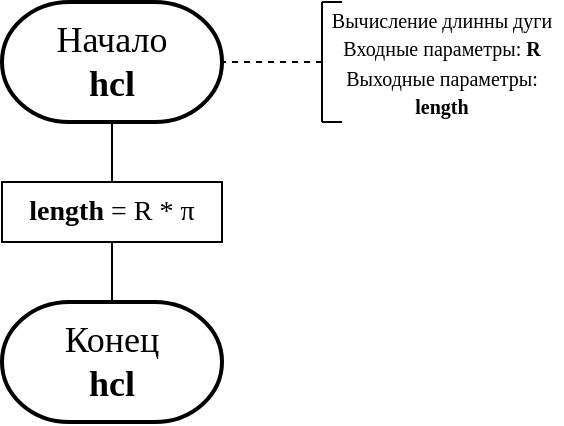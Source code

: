 <mxfile version="21.6.8" type="device">
  <diagram name="Page-1" id="74e2e168-ea6b-b213-b513-2b3c1d86103e">
    <mxGraphModel dx="675" dy="454" grid="1" gridSize="10" guides="0" tooltips="1" connect="1" arrows="0" fold="1" page="1" pageScale="1" pageWidth="827" pageHeight="1169" background="none" math="0" shadow="0">
      <root>
        <mxCell id="0" />
        <mxCell id="1" parent="0" />
        <mxCell id="4oTWKZa-oMYPQXvp2SXr-9" value="&lt;font style=&quot;font-size: 18px;&quot;&gt;Начало&lt;br style=&quot;&quot;&gt;&lt;b style=&quot;&quot;&gt;hcl&lt;/b&gt;&lt;/font&gt;" style="strokeWidth=2;html=1;shape=mxgraph.flowchart.terminator;whiteSpace=wrap;rounded=1;strokeColor=default;fontFamily=Times New Roman;fontSize=14;fontColor=#000000;fillColor=none;labelBackgroundColor=none;labelBorderColor=none;" parent="1" vertex="1">
          <mxGeometry x="360" y="80" width="110" height="60" as="geometry" />
        </mxCell>
        <mxCell id="4oTWKZa-oMYPQXvp2SXr-14" value="&lt;font style=&quot;font-size: 14px;&quot;&gt;&lt;b&gt;length&amp;nbsp;&lt;/b&gt;= R *&amp;nbsp;&lt;/font&gt;π" style="rounded=0;whiteSpace=wrap;html=1;strokeColor=default;fontFamily=Times New Roman;fontSize=14;fontColor=#000000;fillColor=none;labelBackgroundColor=none;labelBorderColor=none;" parent="1" vertex="1">
          <mxGeometry x="360" y="170" width="110" height="30" as="geometry" />
        </mxCell>
        <mxCell id="iBWXFEtvxGumeE3fWOg8-2" value="&lt;font style=&quot;font-size: 18px;&quot;&gt;Конец&lt;br style=&quot;&quot;&gt;&lt;b style=&quot;&quot;&gt;hcl&lt;/b&gt;&lt;/font&gt;" style="strokeWidth=2;html=1;shape=mxgraph.flowchart.terminator;whiteSpace=wrap;rounded=1;strokeColor=default;fontFamily=Times New Roman;fontSize=14;fontColor=#000000;fillColor=none;labelBackgroundColor=none;labelBorderColor=none;" parent="1" vertex="1">
          <mxGeometry x="360" y="230" width="110" height="60" as="geometry" />
        </mxCell>
        <mxCell id="knSL9QU_Ydm_A3Gq9NfB-1" value="" style="endArrow=none;html=1;rounded=0;entryX=0.5;entryY=1;entryDx=0;entryDy=0;entryPerimeter=0;exitX=0.5;exitY=0;exitDx=0;exitDy=0;" edge="1" parent="1" source="4oTWKZa-oMYPQXvp2SXr-14" target="4oTWKZa-oMYPQXvp2SXr-9">
          <mxGeometry width="50" height="50" relative="1" as="geometry">
            <mxPoint x="390" y="260" as="sourcePoint" />
            <mxPoint x="500" y="130" as="targetPoint" />
          </mxGeometry>
        </mxCell>
        <mxCell id="knSL9QU_Ydm_A3Gq9NfB-2" value="" style="endArrow=none;html=1;rounded=0;entryX=0.5;entryY=1;entryDx=0;entryDy=0;exitX=0.5;exitY=0;exitDx=0;exitDy=0;" edge="1" parent="1" target="4oTWKZa-oMYPQXvp2SXr-14">
          <mxGeometry width="50" height="50" relative="1" as="geometry">
            <mxPoint x="415" y="230" as="sourcePoint" />
            <mxPoint x="420" y="200" as="targetPoint" />
          </mxGeometry>
        </mxCell>
        <mxCell id="knSL9QU_Ydm_A3Gq9NfB-4" value="" style="endArrow=none;dashed=1;html=1;rounded=0;entryX=1;entryY=0.5;entryDx=0;entryDy=0;entryPerimeter=0;" edge="1" parent="1" target="4oTWKZa-oMYPQXvp2SXr-9">
          <mxGeometry width="50" height="50" relative="1" as="geometry">
            <mxPoint x="520" y="110" as="sourcePoint" />
            <mxPoint x="440" y="150" as="targetPoint" />
          </mxGeometry>
        </mxCell>
        <mxCell id="knSL9QU_Ydm_A3Gq9NfB-5" value="" style="endArrow=none;html=1;rounded=0;" edge="1" parent="1">
          <mxGeometry width="50" height="50" relative="1" as="geometry">
            <mxPoint x="520" y="140" as="sourcePoint" />
            <mxPoint x="520" y="80" as="targetPoint" />
          </mxGeometry>
        </mxCell>
        <mxCell id="knSL9QU_Ydm_A3Gq9NfB-6" value="" style="endArrow=none;html=1;rounded=0;" edge="1" parent="1">
          <mxGeometry width="50" height="50" relative="1" as="geometry">
            <mxPoint x="530" y="80" as="sourcePoint" />
            <mxPoint x="520" y="80" as="targetPoint" />
          </mxGeometry>
        </mxCell>
        <mxCell id="knSL9QU_Ydm_A3Gq9NfB-7" value="" style="endArrow=none;html=1;rounded=0;" edge="1" parent="1">
          <mxGeometry width="50" height="50" relative="1" as="geometry">
            <mxPoint x="530" y="140" as="sourcePoint" />
            <mxPoint x="520" y="140" as="targetPoint" />
          </mxGeometry>
        </mxCell>
        <mxCell id="knSL9QU_Ydm_A3Gq9NfB-8" value="&lt;font style=&quot;font-size: 10px;&quot; face=&quot;Times New Roman&quot;&gt;Вычисление длинны дуги&lt;br&gt;Входные параметры: &lt;b&gt;R&lt;br&gt;&lt;/b&gt;Выходные параметры: &lt;b&gt;length&lt;/b&gt;&lt;br&gt;&lt;/font&gt;" style="text;html=1;strokeColor=none;fillColor=none;align=center;verticalAlign=middle;whiteSpace=wrap;rounded=0;" vertex="1" parent="1">
          <mxGeometry x="520" y="80" width="120" height="60" as="geometry" />
        </mxCell>
      </root>
    </mxGraphModel>
  </diagram>
</mxfile>
